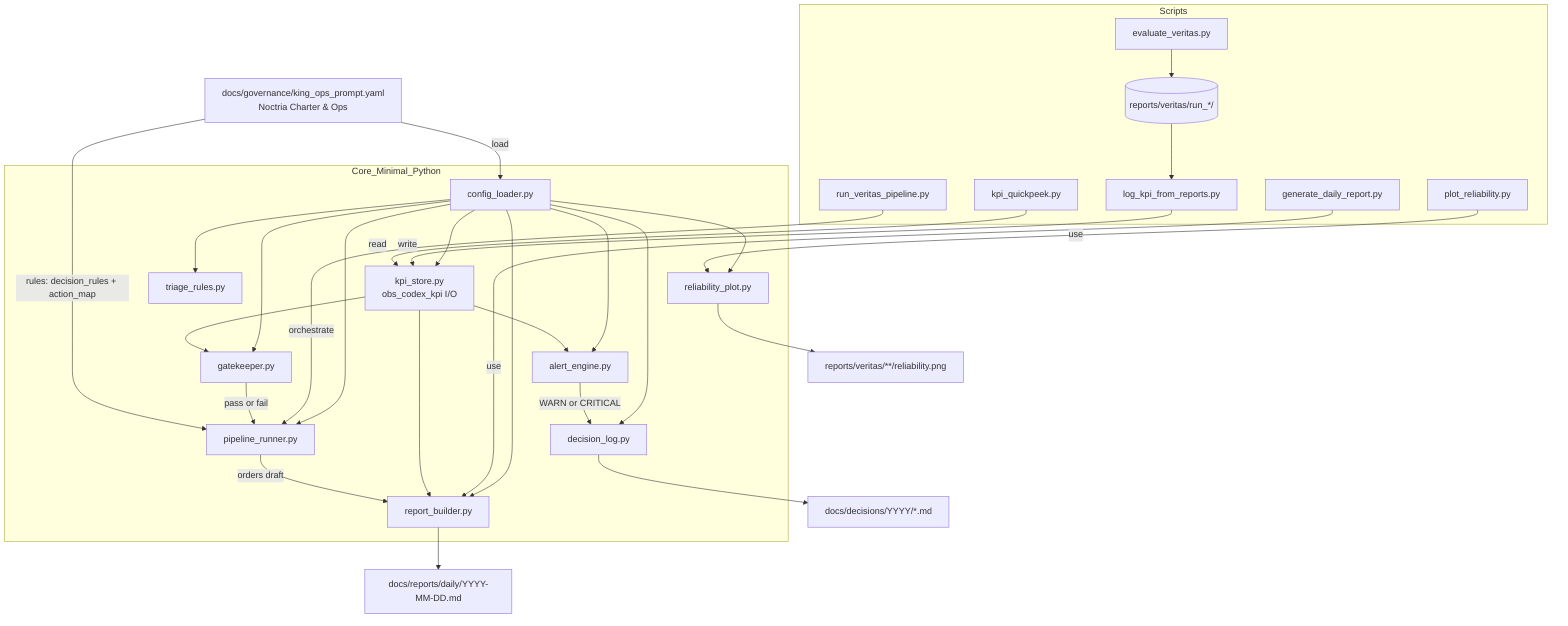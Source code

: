 graph TD
  A[docs/governance/king_ops_prompt.yaml<br/>Noctria Charter & Ops] -->|load| B[config_loader.py]

  subgraph Core_Minimal_Python
    B --> C[kpi_store.py<br/>obs_codex_kpi I/O]
    B --> D[triage_rules.py]
    B --> E[alert_engine.py]
    B --> F[gatekeeper.py]
    B --> G[report_builder.py]
    B --> H[pipeline_runner.py]
    B --> I[reliability_plot.py]
    B --> J[decision_log.py]
  end

  subgraph Scripts
    S1[evaluate_veritas.py] --> R1[(reports/veritas/run_*/)]
    S2[log_kpi_from_reports.py] -->|write| C
    S3[plot_reliability.py] -->|use| I
    S4[generate_daily_report.py] -->|use| G
    S5[run_veritas_pipeline.py] -->|orchestrate| H
    S6[kpi_quickpeek.py] -->|read| C
  end

  R1 --> S2
  C --> E
  C --> G
  E -->|WARN or CRITICAL| J
  G --> O1[docs/reports/daily/YYYY-MM-DD.md]
  I --> O2[reports/veritas/**/reliability.png]
  J --> O3[docs/decisions/YYYY/*.md]

  C --> F
  F -->|pass or fail| H

  A -->|rules: decision_rules + action_map| H
  H -->|orders draft| G